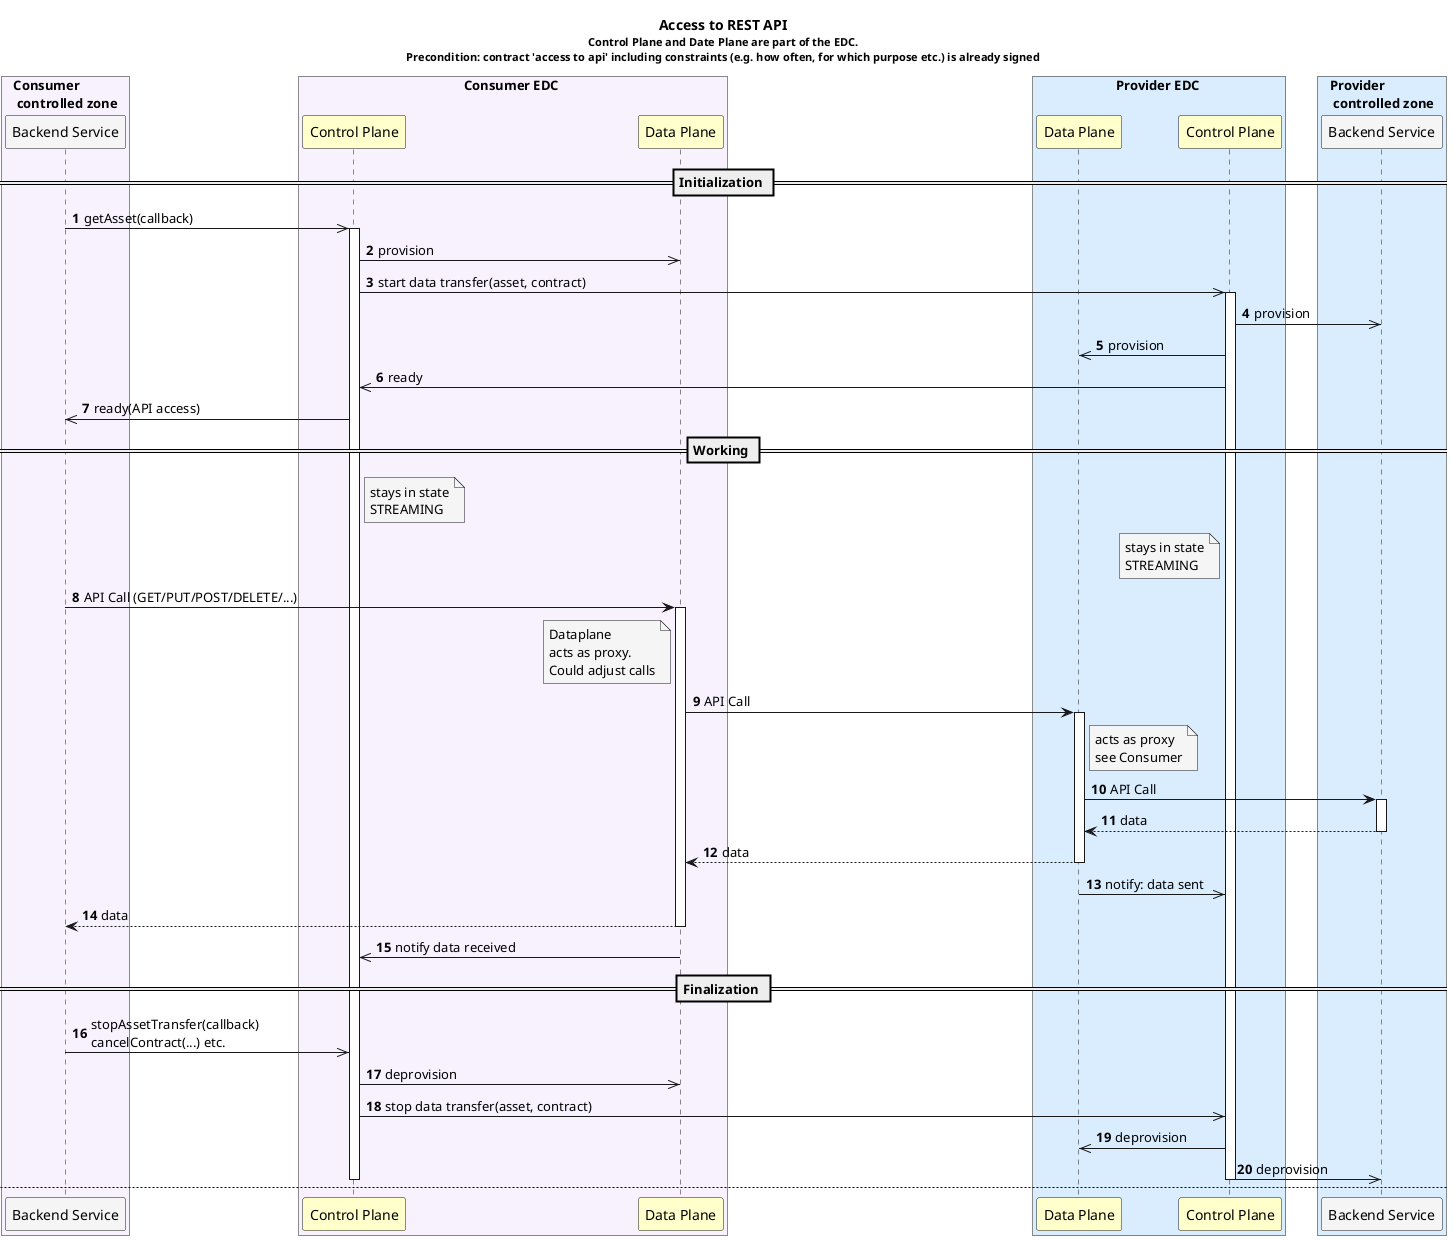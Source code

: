 '
'  Copyright (c) 2021 Daimler TSS GmbH
'
'  This program and the accompanying materials are made available under the
'  terms of the Apache License, Version 2.0 which is available at
'  https://www.apache.org/licenses/LICENSE-2.0
'
'  SPDX-License-Identifier: Apache-2.0
'
'  Contributors:
'      Daimler TSS GmbH - Initial Version
'

@startuml


skinParam NoteBackgroundColor WhiteSmoke
skinParam NoteFontColor Black
skinParam ParticipantBackgroundColor WhiteSmoke
skinParam ActorBackgroundColor WhiteSmoke
skinParam AgentBackgroundColor White
skinParam AgentBorderColor SkyBlue
skinparam shadowing false

!define ConsumerColor f8f2ff
!define ProviderColor d9edff
!define WarningColor Business
!define LeadColor Technology

autonumber

box "Consumer\n controlled zone" #ConsumerColor
    participant CBE as "Backend Service"
end box

box Consumer EDC #ConsumerColor
    participant CCP as "Control Plane" #Business
    participant CDP as "Data Plane" #Business
end box

box Provider EDC #ProviderColor
    participant PDP as "Data Plane" #Business
    participant PCP as "Control Plane" #Business
end box

box "Provider\n controlled zone" #ProviderColor
    participant PBE as "Backend Service"
end box
/'
title
 **Access to REST API**
 <sub>Control Plane and Date Plane are part of the EDC.</sub>
 <sub>Precondition: contract 'access to api' including constraints (e.g. how often, for which purpose etc.) is already signed</sub>

 Case 1a: Each API call matches one TransferProcess (http push)
 <sub>Provider is pushing data to the Consumer</sub>
end title

CBE ->> CCP : getAsset(query params, int. destination)
activate CCP
CCP ->> CDP : provision ext. endpoint
CCP ->> PCP : start data transfer(asset, contractAggreement, query params, ext. endpoint)
activate PCP
PCP ->> PBE : provision data\n(if needed)
PCP ->> PDP : start data transfer
activate PDP
PDP -> PBE : pull data
activate PBE
return data
PDP -> CDP : push data to ext. endpoint
activate CDP
CDP -> CBE : push data to int. destination
note left of CDP : Dataplane\nacts as proxy.
PDP ->> PCP : notify: data pushed
deactivate PDP
CDP ->> CCP : notify: data received
deactivate CDP
CCP ->> CDP : deprovision
PCP ->> PBE : deprovision\n(if needed)
deactivate CCP
deactivate PCP



newpage Case 1b: Each API call matches one TransferProcess (http pull)\n<sub>Consumer is pulling data from Provider</sub>

autonumber 1

CBE ->> CCP : getAsset(query params, int. destination)
activate CCP
CCP ->> PCP : start data transfer(asset, contract, query params)
activate PCP
PCP ->> PBE : provision data\n(if needed)
PCP ->> PDP : provision ext. endpoint
PCP ->> CCP : ready to transfer (ext. endpoint)
CCP -> CDP : start data transfer

activate CDP
CDP -> PDP : pull data from ext. endpoint
activate PDP
PDP -> PBE : pull data
note right of PDP : Dataplane\nacts as proxy.
activate PBE
return data
return data
CDP -> CBE : push data to int. destination
PDP ->> PCP : notify: data pulled

CDP ->> CCP : notify: data received
deactivate PDP

deactivate CDP
CCP ->> CDP : deprovision
PCP ->> PBE : deprovision\n(if needed)
deactivate CCP
deactivate PCP'/


title
 **Access to REST API**
 <sub>Control Plane and Date Plane are part of the EDC.</sub>
 <sub>Precondition: contract 'access to api' including constraints (e.g. how often, for which purpose etc.) is already signed</sub>
end title
autonumber 1
== Initialization ==

CBE ->> CCP : getAsset(callback)
activate CCP
CCP ->> CDP : provision
CCP ->> PCP : start data transfer(asset, contract)
activate PCP
PCP ->> PBE : provision
PCP ->> PDP : provision
PCP ->> CCP : ready
CCP ->> CBE : ready(API access)

== Working ==
note right of CCP : stays in state\nSTREAMING
note left of PCP : stays in state\nSTREAMING
CBE -> CDP : API Call (GET/PUT/POST/DELETE/...)
note left of CDP : Dataplane\nacts as proxy.\nCould adjust calls
activate CDP
CDP -> PDP : API Call
note right of PDP : acts as proxy\nsee Consumer
activate PDP
PDP -> PBE : API Call
activate PBE
return data
return data
PDP ->> PCP : notify: data sent
return data
CDP ->> CCP : notify data received

== Finalization ==
CBE ->> CCP : stopAssetTransfer(callback)\ncancelContract(...) etc.
CCP ->> CDP : deprovision
CCP ->> PCP : stop data transfer(asset, contract)
PCP ->> PDP : deprovision
PCP ->> PBE : deprovision
deactivate CCP
deactivate PCP

newpage Access to API (current impl)
autonumber 1
== Initialization ==

CBE -> CCP++ : POST /control/transfer (DataRequest)\ntype HttpProxy, finite = false
note right of CBE #FFAAAA: TODO\nmove to /api\nclarify finite = false/true\nmap passed request to existing contract
note over CCP: see TransferProcessManagerImpl
note over CCP: INITIAL
CBE <-- CCP: 200 OK (processId)
note over CCP: PROVISIONING
CCP ->> CCP : provisioning calls
note over CCP: PROVISIONED
CCP -> PCP++ : IDS ArtifactRequestMessage (type HttpProxy)
note over CCP: REQUESTED
note over PCP: see TransferProcessManagerImpl
note over PCP: INITIAL
CCP <-- PCP: 200 OK (processId)
note over CCP: STREAMING
note over CCP #FFAAAA: TODO\nstate STREAMING or COMPLETED
note over PCP: PROVISIONING
PCP ->> PCP : provisioning calls
note over PCP: PROVISIONED
PCP -> CCP: IDS ParticipantUpdateMessage (EndpointDataReferenceRequest)\nsent by HttpProviderProxyDataFlowController
note left of PCP #FFAAAA: TODO\nis 'ParticipantUpdateMessage' a good match?
CCP -> CCP: transform to Consumer data plane address\nsee ProxyEndpointDataReferenceTransformer
CCP -> CBE: EndpointDataReference\nsee HttpEndpointDataReferenceReceiver
note left of CCP #FFAAAA: TODO\njust one callback endpoint defined via config
CCP --> PCP: 200 OK
note over PCP: STREAMING



== Working ==
CBE -> CDP++: API Call (GET/PUT/POST/DELETE/...)
CDP -> CCP: validate token
CCP --> CDP: validation result
note over CDP #FFAAAA: TODO\nlog call
CDP -> PDP++: API Call (GET/PUT/POST/DELETE/...)\ntoken, endpoint etc. according to EndpointDataReference
note over PDP : acts as proxy\nsee DataPlanePublicApiRequestFilter
PDP -> PCP: validate token
PCP --> PDP: validation result
note over PDP #FFAAAA: TODO\nlog call
PDP -> PBE++ : API Call
return data
return data
return data

@enduml